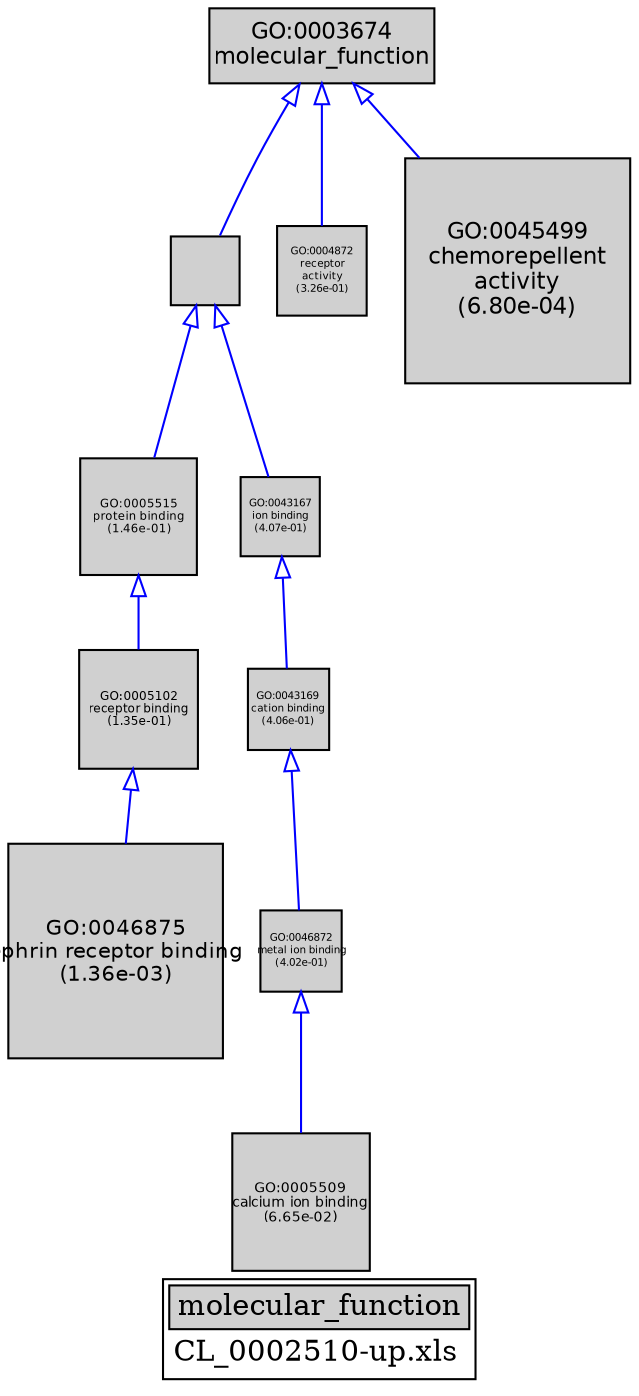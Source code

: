 digraph "molecular_function" {
graph [ bgcolor = "#FFFFFF", label = <<TABLE COLOR="black" BGCOLOR="white"><TR><TD COLSPAN="2" BGCOLOR="#D0D0D0"><FONT COLOR="black">molecular_function</FONT></TD></TR><TR><TD BORDER="0">CL_0002510-up.xls</TD></TR></TABLE>> ];
node [ fontname = "Helvetica" ];

subgraph "nodes" {

node [ style = "filled", fixedsize = "true", width = 1, shape = "box", fontsize = 9, fillcolor = "#D0D0D0", fontcolor = "black", color = "black" ];

"GO:0005515" [ URL = "#GO:0005515", label = <<TABLE BORDER="0"><TR><TD>GO:0005515<BR/>protein binding<BR/>(1.46e-01)</TD></TR></TABLE>>, width = 0.774721471245, shape = "box", fontsize = 5.57799459297, height = 0.774721471245 ];
"GO:0005488" [ URL = "#GO:0005488", label = "", width = 0.45318433886, shape = "box", height = 0.45318433886 ];
"GO:0043167" [ URL = "#GO:0043167", label = <<TABLE BORDER="0"><TR><TD>GO:0043167<BR/>ion binding<BR/>(4.07e-01)</TD></TR></TABLE>>, width = 0.534637876683, shape = "box", fontsize = 5.0, height = 0.534637876683 ];
"GO:0043169" [ URL = "#GO:0043169", label = <<TABLE BORDER="0"><TR><TD>GO:0043169<BR/>cation binding<BR/>(4.06e-01)</TD></TR></TABLE>>, width = 0.535524476647, shape = "box", fontsize = 5.0, height = 0.535524476647 ];
"GO:0046872" [ URL = "#GO:0046872", label = <<TABLE BORDER="0"><TR><TD>GO:0046872<BR/>metal ion binding<BR/>(4.02e-01)</TD></TR></TABLE>>, width = 0.538346735179, shape = "box", fontsize = 5.0, height = 0.538346735179 ];
"GO:0005102" [ URL = "#GO:0005102", label = <<TABLE BORDER="0"><TR><TD>GO:0005102<BR/>receptor binding<BR/>(1.35e-01)</TD></TR></TABLE>>, width = 0.79002469876, shape = "box", fontsize = 5.68817783107, height = 0.79002469876 ];
"GO:0005509" [ URL = "#GO:0005509", label = <<TABLE BORDER="0"><TR><TD>GO:0005509<BR/>calcium ion binding<BR/>(6.65e-02)</TD></TR></TABLE>>, width = 0.917706364729, shape = "box", fontsize = 6.60748582605, height = 0.917706364729 ];
"GO:0004872" [ URL = "#GO:0004872", label = <<TABLE BORDER="0"><TR><TD>GO:0004872<BR/>receptor<BR/>activity<BR/>(3.26e-01)</TD></TR></TABLE>>, width = 0.59507657422, shape = "box", fontsize = 5.0, height = 0.59507657422 ];
"GO:0045499" [ URL = "#GO:0045499", label = <<TABLE BORDER="0"><TR><TD>GO:0045499<BR/>chemorepellent<BR/>activity<BR/>(6.80e-04)</TD></TR></TABLE>>, width = 1.5, shape = "box", fontsize = 10.8, height = 1.5 ];
"GO:0003674" [ URL = "#GO:0003674", label = <<TABLE BORDER="0"><TR><TD>GO:0003674<BR/>molecular_function</TD></TR></TABLE>>, width = 1.5, shape = "box", fontsize = 10.8 ];
"GO:0046875" [ URL = "#GO:0046875", label = <<TABLE BORDER="0"><TR><TD>GO:0046875<BR/>ephrin receptor binding<BR/>(1.36e-03)</TD></TR></TABLE>>, width = 1.42730115134, shape = "box", fontsize = 10.2765682897, height = 1.42730115134 ];
}
subgraph "edges" {


edge [ dir = "back", weight = 1 ];
subgraph "regulates" {


edge [ color = "cyan", arrowtail = "none" ];
subgraph "positive" {


edge [ color = "green", arrowtail = "vee" ];
}
subgraph "negative" {


edge [ color = "red", arrowtail = "tee" ];
}
}
subgraph "part_of" {


edge [ color = "purple", arrowtail = "diamond", weight = 2.5 ];
}
subgraph "is_a" {


edge [ color = "blue", arrowtail = "empty", weight = 5.0 ];
"GO:0005488" -> "GO:0005515";
"GO:0043169" -> "GO:0046872";
"GO:0005515" -> "GO:0005102";
"GO:0005488" -> "GO:0043167";
"GO:0046872" -> "GO:0005509";
"GO:0043167" -> "GO:0043169";
"GO:0003674" -> "GO:0045499";
"GO:0005102" -> "GO:0046875";
"GO:0003674" -> "GO:0004872";
"GO:0003674" -> "GO:0005488";
}
}
}
